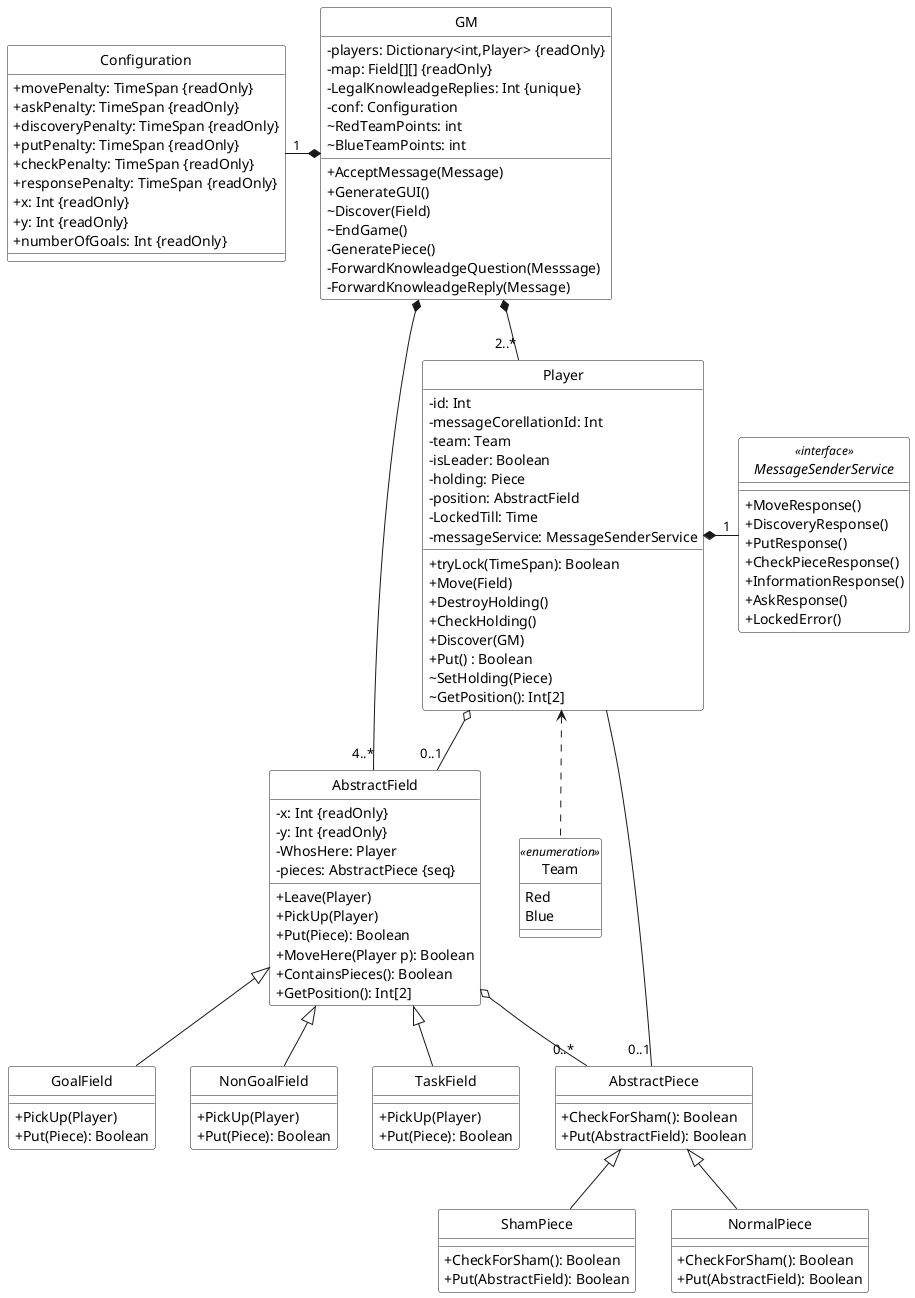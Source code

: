 @startuml

skinparam shadowing false
skinparam monochrome true
skinparam classAttributeIconSize 0
hide circle

skinparam class {
	BackgroundColor white
}

AbstractField <|-- GoalField
AbstractField <|-- NonGoalField
AbstractField <|-- TaskField

class AbstractField
{
- x: Int {readOnly}
- y: Int {readOnly}
- WhosHere: Player
- pieces: AbstractPiece {seq}
+ Leave(Player)
+ PickUp(Player)
+ Put(Piece): Boolean
+ MoveHere(Player p): Boolean
+ ContainsPieces(): Boolean
+ GetPosition(): Int[2]
}

class GoalField
{
+ PickUp(Player)
+ Put(Piece): Boolean
}

class NonGoalField
{
+ PickUp(Player)
+ Put(Piece): Boolean
}

class TaskField
{
+ PickUp(Player)
+ Put(Piece): Boolean
}

class Configuration
{
+ movePenalty: TimeSpan {readOnly}
+ askPenalty: TimeSpan {readOnly}
+ discoveryPenalty: TimeSpan {readOnly}
+ putPenalty: TimeSpan {readOnly}
+ checkPenalty: TimeSpan {readOnly}
+ responsePenalty: TimeSpan {readOnly}
+ x: Int {readOnly}
+ y: Int {readOnly}
+ numberOfGoals: Int {readOnly}
}

GM *-left-"1" Configuration

class GM
{
+ AcceptMessage(Message)
+ GenerateGUI()
~ Discover(Field)
~ EndGame()
- players: Dictionary<int,Player> {readOnly}
- map: Field[][] {readOnly}
- LegalKnowleadgeReplies: Int {unique}
- conf: Configuration
- GeneratePiece()
- ForwardKnowleadgeQuestion(Messsage)
- ForwardKnowleadgeReply(Message)
~ RedTeamPoints: int
~ BlueTeamPoints: int
}


enum Team <<enumeration>>
{
Red
Blue
}
GM *--"2..*" Player
Player o--"0..1" AbstractField
Player *-right-"1" MessageSenderService
Player <.down. Team
AbstractField o--"0..*" AbstractPiece
class Player
{
+ tryLock(TimeSpan): Boolean
+ Move(Field)
+ DestroyHolding()
+ CheckHolding()
+ Discover(GM)
+ Put() : Boolean
~ SetHolding(Piece)
~ GetPosition(): Int[2]
- id: Int
- messageCorellationId: Int
- team: Team
- isLeader: Boolean
- holding: Piece
- position: AbstractField
- LockedTill: Time
- messageService: MessageSenderService
}

interface MessageSenderService <<interface>>
{
+ MoveResponse()
+ DiscoveryResponse()
+ PutResponse()
+ CheckPieceResponse()
+ InformationResponse()
+ AskResponse()
+ LockedError()
}

GM *--"4..*" AbstractField

AbstractPiece <|-- ShamPiece
AbstractPiece <|-- NormalPiece

Player --"0..1" AbstractPiece

class AbstractPiece
{
+ CheckForSham(): Boolean
+ Put(AbstractField): Boolean
}
class ShamPiece
{
+ CheckForSham(): Boolean
+ Put(AbstractField): Boolean
}
class NormalPiece
{
+ CheckForSham(): Boolean
+ Put(AbstractField): Boolean
}

@enduml

